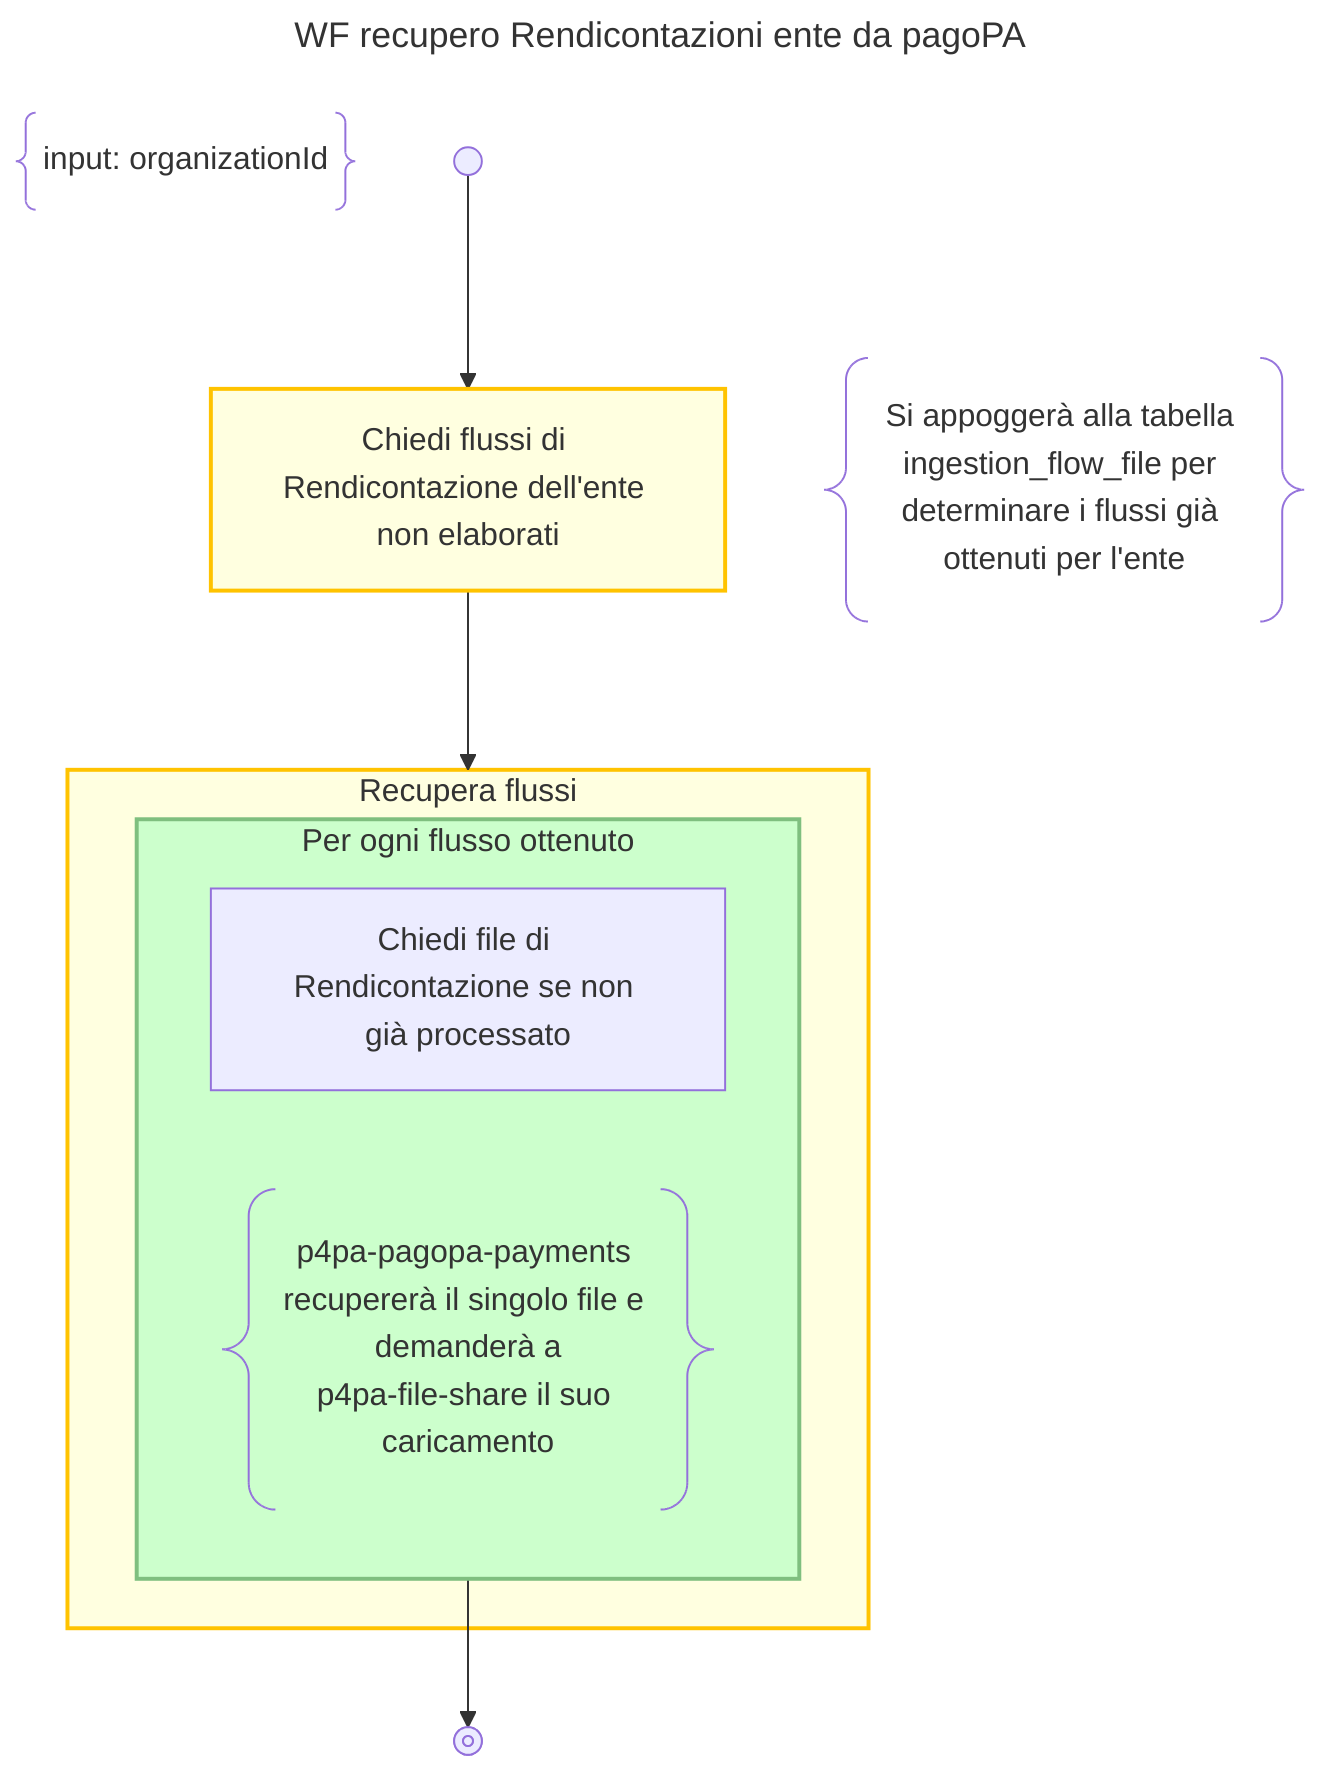 ---
title: WF recupero Rendicontazioni ente da pagoPA
---
flowchart TD
    DESCRIPTION@{ shape: braces, label: "input: organizationId" }

    START@{shape: start} -->
    FETCH_LIST:::activity@{label: "Chiedi flussi di Rendicontazione dell'ente non elaborati"} -->
    FETCH_FILES

    subgraph FETCH_LIST_NOTE_BLOCK
        FETCH_LIST
        FETCH_FILE_NOTE@{shape: braces, label: "Si appoggerà alla tabella ingestion_flow_file per determinare i flussi già ottenuti per l'ente"}
    end
    class FETCH_LIST_NOTE_BLOCK disable

    subgraph FETCH_FILES["Recupera flussi"]
        subgraph LOOP["Per ogni flusso ottenuto"]
            FETCH_FILE@{label: "Chiedi file di Rendicontazione se non già processato"}

            NOTE@{ shape: braces, label: "p4pa-pagopa-payments recupererà il singolo file e demanderà a<BR />p4pa-file-share il suo caricamento" }
        end
    end
    class FETCH_FILES activity

    LOOP --> END@{shape: stop}
    class LOOP loop

    classDef disable display:none;
    classDef activity fill:#FFFFE0, stroke:#ffc300, stroke-width:2px;
    classDef loop fill:#CCFFCC, stroke:#7FBF7F, stroke-width:2px, padding-bottom: 5px;